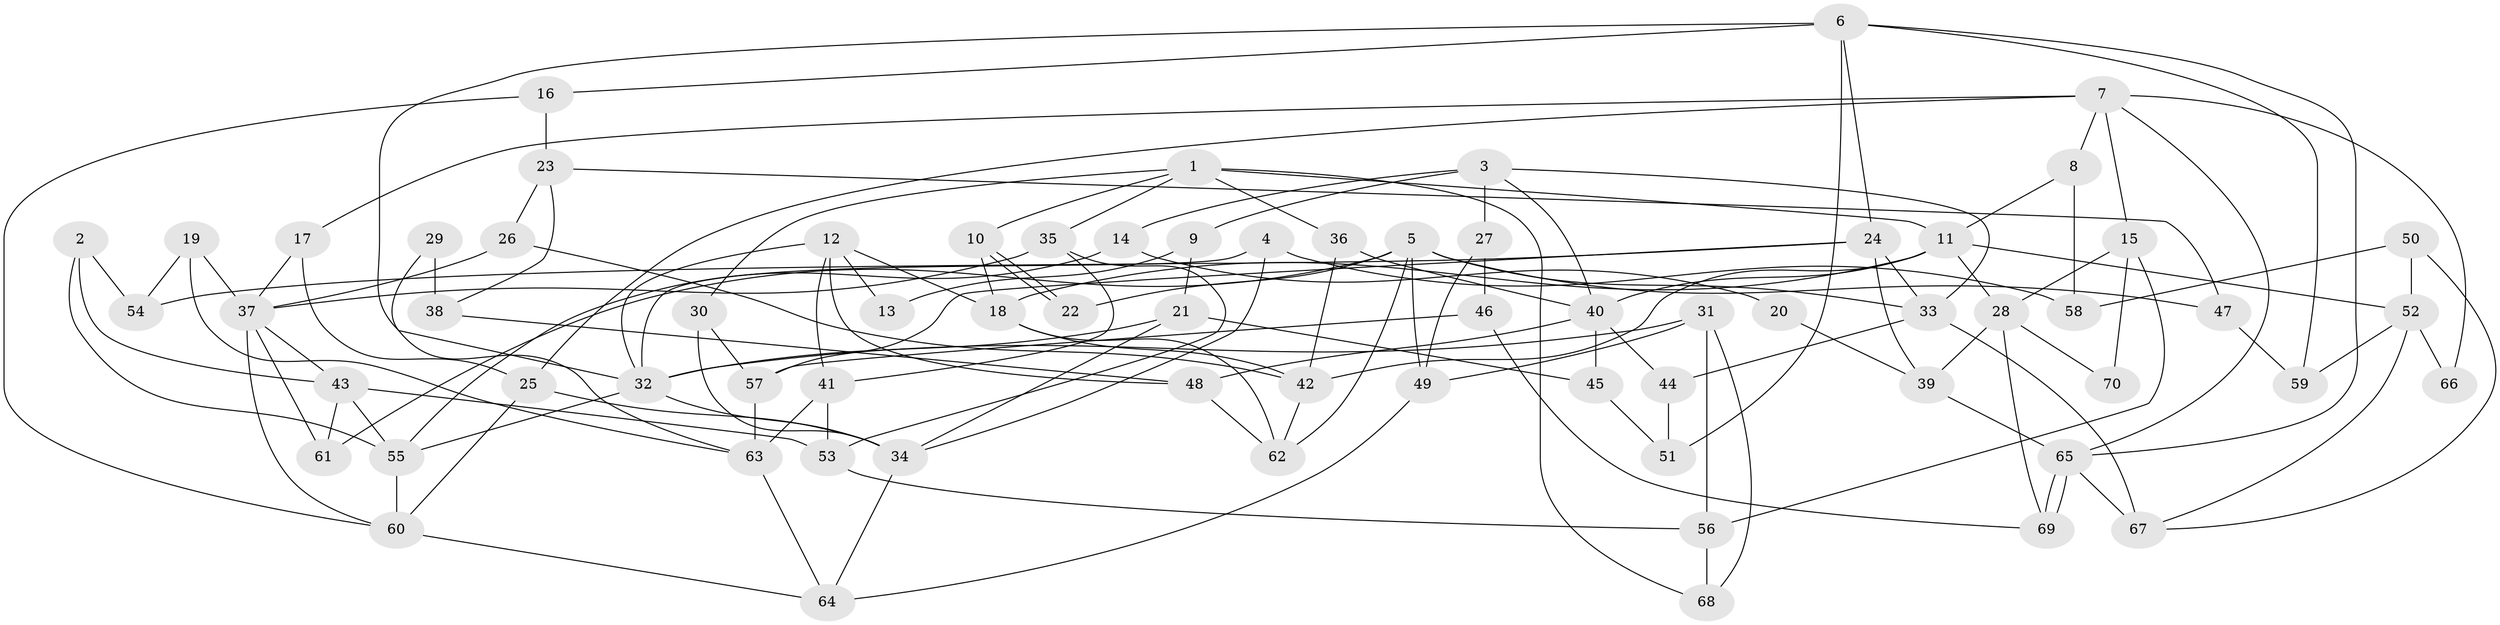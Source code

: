 // coarse degree distribution, {6: 0.03571428571428571, 7: 0.10714285714285714, 4: 0.14285714285714285, 8: 0.07142857142857142, 3: 0.14285714285714285, 10: 0.03571428571428571, 5: 0.2857142857142857, 2: 0.10714285714285714, 9: 0.03571428571428571, 12: 0.03571428571428571}
// Generated by graph-tools (version 1.1) at 2025/51/03/04/25 22:51:05]
// undirected, 70 vertices, 140 edges
graph export_dot {
  node [color=gray90,style=filled];
  1;
  2;
  3;
  4;
  5;
  6;
  7;
  8;
  9;
  10;
  11;
  12;
  13;
  14;
  15;
  16;
  17;
  18;
  19;
  20;
  21;
  22;
  23;
  24;
  25;
  26;
  27;
  28;
  29;
  30;
  31;
  32;
  33;
  34;
  35;
  36;
  37;
  38;
  39;
  40;
  41;
  42;
  43;
  44;
  45;
  46;
  47;
  48;
  49;
  50;
  51;
  52;
  53;
  54;
  55;
  56;
  57;
  58;
  59;
  60;
  61;
  62;
  63;
  64;
  65;
  66;
  67;
  68;
  69;
  70;
  1 -- 10;
  1 -- 11;
  1 -- 30;
  1 -- 35;
  1 -- 36;
  1 -- 68;
  2 -- 43;
  2 -- 54;
  2 -- 55;
  3 -- 40;
  3 -- 33;
  3 -- 9;
  3 -- 14;
  3 -- 27;
  4 -- 58;
  4 -- 32;
  4 -- 34;
  5 -- 47;
  5 -- 61;
  5 -- 22;
  5 -- 33;
  5 -- 49;
  5 -- 62;
  6 -- 32;
  6 -- 24;
  6 -- 16;
  6 -- 51;
  6 -- 59;
  6 -- 65;
  7 -- 17;
  7 -- 65;
  7 -- 8;
  7 -- 15;
  7 -- 25;
  7 -- 66;
  8 -- 11;
  8 -- 58;
  9 -- 21;
  9 -- 13;
  10 -- 22;
  10 -- 22;
  10 -- 18;
  11 -- 40;
  11 -- 18;
  11 -- 28;
  11 -- 42;
  11 -- 52;
  12 -- 48;
  12 -- 41;
  12 -- 13;
  12 -- 18;
  12 -- 32;
  14 -- 55;
  14 -- 20;
  15 -- 56;
  15 -- 28;
  15 -- 70;
  16 -- 60;
  16 -- 23;
  17 -- 25;
  17 -- 37;
  18 -- 62;
  18 -- 42;
  19 -- 63;
  19 -- 37;
  19 -- 54;
  20 -- 39;
  21 -- 34;
  21 -- 32;
  21 -- 45;
  23 -- 26;
  23 -- 38;
  23 -- 47;
  24 -- 57;
  24 -- 39;
  24 -- 33;
  24 -- 54;
  25 -- 34;
  25 -- 60;
  26 -- 37;
  26 -- 42;
  27 -- 49;
  27 -- 46;
  28 -- 39;
  28 -- 69;
  28 -- 70;
  29 -- 63;
  29 -- 38;
  30 -- 34;
  30 -- 57;
  31 -- 68;
  31 -- 32;
  31 -- 49;
  31 -- 56;
  32 -- 55;
  32 -- 34;
  33 -- 44;
  33 -- 67;
  34 -- 64;
  35 -- 37;
  35 -- 41;
  35 -- 53;
  36 -- 42;
  36 -- 40;
  37 -- 43;
  37 -- 60;
  37 -- 61;
  38 -- 48;
  39 -- 65;
  40 -- 44;
  40 -- 45;
  40 -- 48;
  41 -- 63;
  41 -- 53;
  42 -- 62;
  43 -- 53;
  43 -- 55;
  43 -- 61;
  44 -- 51;
  45 -- 51;
  46 -- 69;
  46 -- 57;
  47 -- 59;
  48 -- 62;
  49 -- 64;
  50 -- 67;
  50 -- 52;
  50 -- 58;
  52 -- 67;
  52 -- 59;
  52 -- 66;
  53 -- 56;
  55 -- 60;
  56 -- 68;
  57 -- 63;
  60 -- 64;
  63 -- 64;
  65 -- 69;
  65 -- 69;
  65 -- 67;
}
